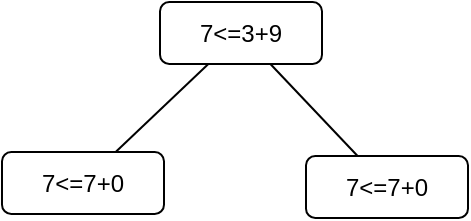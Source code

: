<mxfile version="24.8.3">
  <diagram name="第 1 页" id="jlVK5qfQyr_egqlrKWcN">
    <mxGraphModel dx="420" dy="252" grid="0" gridSize="10" guides="1" tooltips="1" connect="1" arrows="1" fold="1" page="1" pageScale="1" pageWidth="3300" pageHeight="4681" math="0" shadow="0">
      <root>
        <mxCell id="0" />
        <mxCell id="1" parent="0" />
        <mxCell id="oig0jnd9JJhLx6ScAqAp-3" style="rounded=0;orthogonalLoop=1;jettySize=auto;html=1;endArrow=none;endFill=0;" edge="1" parent="1" source="oig0jnd9JJhLx6ScAqAp-1" target="oig0jnd9JJhLx6ScAqAp-2">
          <mxGeometry relative="1" as="geometry" />
        </mxCell>
        <mxCell id="oig0jnd9JJhLx6ScAqAp-5" style="rounded=0;orthogonalLoop=1;jettySize=auto;html=1;startArrow=none;startFill=0;endArrow=none;endFill=0;" edge="1" parent="1" source="oig0jnd9JJhLx6ScAqAp-1" target="oig0jnd9JJhLx6ScAqAp-4">
          <mxGeometry relative="1" as="geometry" />
        </mxCell>
        <mxCell id="oig0jnd9JJhLx6ScAqAp-1" value="7&amp;lt;=3+9" style="rounded=1;whiteSpace=wrap;html=1;" vertex="1" parent="1">
          <mxGeometry x="1089" y="726" width="81" height="31" as="geometry" />
        </mxCell>
        <mxCell id="oig0jnd9JJhLx6ScAqAp-2" value="7&amp;lt;=7+0" style="rounded=1;whiteSpace=wrap;html=1;" vertex="1" parent="1">
          <mxGeometry x="1010" y="801" width="81" height="31" as="geometry" />
        </mxCell>
        <mxCell id="oig0jnd9JJhLx6ScAqAp-4" value="7&amp;lt;=7+0" style="rounded=1;whiteSpace=wrap;html=1;" vertex="1" parent="1">
          <mxGeometry x="1162" y="803" width="81" height="31" as="geometry" />
        </mxCell>
      </root>
    </mxGraphModel>
  </diagram>
</mxfile>
